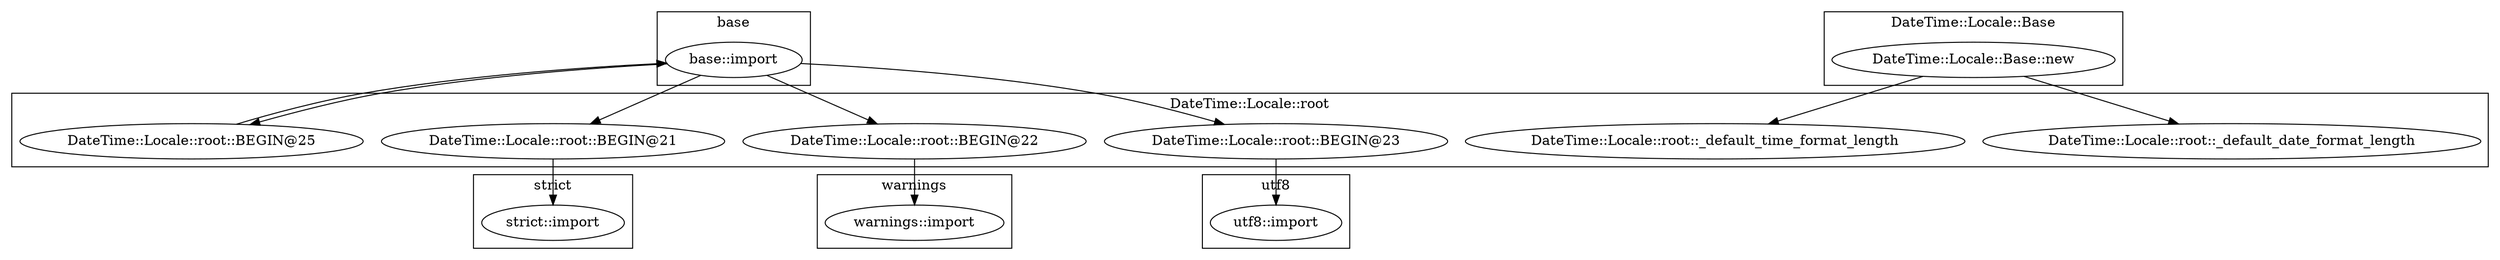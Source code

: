 digraph {
graph [overlap=false]
subgraph cluster_utf8 {
	label="utf8";
	"utf8::import";
}
subgraph cluster_base {
	label="base";
	"base::import";
}
subgraph cluster_DateTime_Locale_root {
	label="DateTime::Locale::root";
	"DateTime::Locale::root::BEGIN@21";
	"DateTime::Locale::root::BEGIN@22";
	"DateTime::Locale::root::_default_date_format_length";
	"DateTime::Locale::root::_default_time_format_length";
	"DateTime::Locale::root::BEGIN@23";
	"DateTime::Locale::root::BEGIN@25";
}
subgraph cluster_warnings {
	label="warnings";
	"warnings::import";
}
subgraph cluster_DateTime_Locale_Base {
	label="DateTime::Locale::Base";
	"DateTime::Locale::Base::new";
}
subgraph cluster_strict {
	label="strict";
	"strict::import";
}
"DateTime::Locale::Base::new" -> "DateTime::Locale::root::_default_time_format_length";
"base::import" -> "DateTime::Locale::root::BEGIN@21";
"DateTime::Locale::Base::new" -> "DateTime::Locale::root::_default_date_format_length";
"base::import" -> "DateTime::Locale::root::BEGIN@25";
"DateTime::Locale::root::BEGIN@25" -> "base::import";
"DateTime::Locale::root::BEGIN@22" -> "warnings::import";
"DateTime::Locale::root::BEGIN@23" -> "utf8::import";
"DateTime::Locale::root::BEGIN@21" -> "strict::import";
"base::import" -> "DateTime::Locale::root::BEGIN@22";
"base::import" -> "DateTime::Locale::root::BEGIN@23";
}
